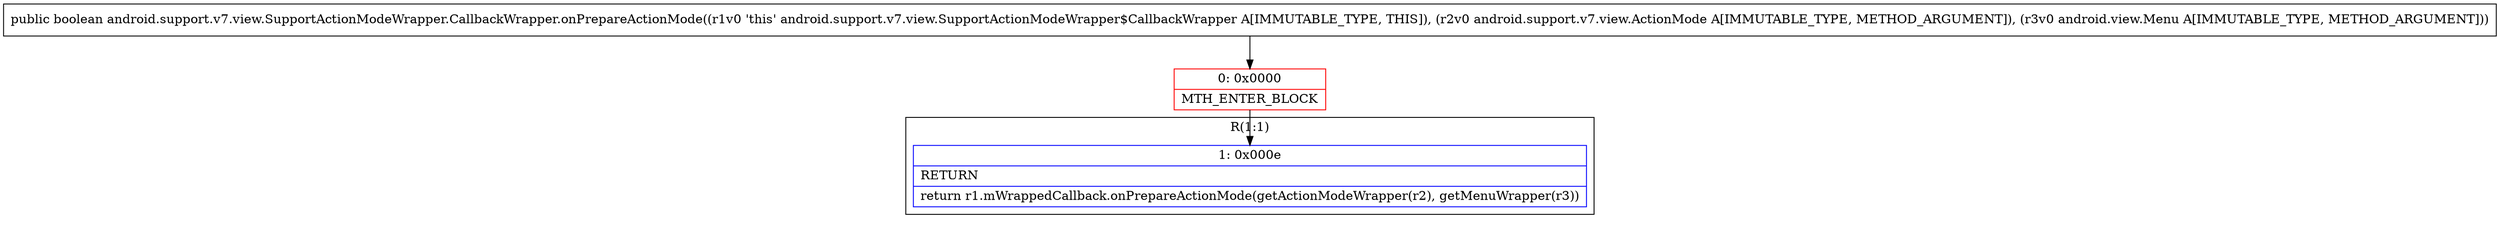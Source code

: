 digraph "CFG forandroid.support.v7.view.SupportActionModeWrapper.CallbackWrapper.onPrepareActionMode(Landroid\/support\/v7\/view\/ActionMode;Landroid\/view\/Menu;)Z" {
subgraph cluster_Region_2024808465 {
label = "R(1:1)";
node [shape=record,color=blue];
Node_1 [shape=record,label="{1\:\ 0x000e|RETURN\l|return r1.mWrappedCallback.onPrepareActionMode(getActionModeWrapper(r2), getMenuWrapper(r3))\l}"];
}
Node_0 [shape=record,color=red,label="{0\:\ 0x0000|MTH_ENTER_BLOCK\l}"];
MethodNode[shape=record,label="{public boolean android.support.v7.view.SupportActionModeWrapper.CallbackWrapper.onPrepareActionMode((r1v0 'this' android.support.v7.view.SupportActionModeWrapper$CallbackWrapper A[IMMUTABLE_TYPE, THIS]), (r2v0 android.support.v7.view.ActionMode A[IMMUTABLE_TYPE, METHOD_ARGUMENT]), (r3v0 android.view.Menu A[IMMUTABLE_TYPE, METHOD_ARGUMENT])) }"];
MethodNode -> Node_0;
Node_0 -> Node_1;
}

